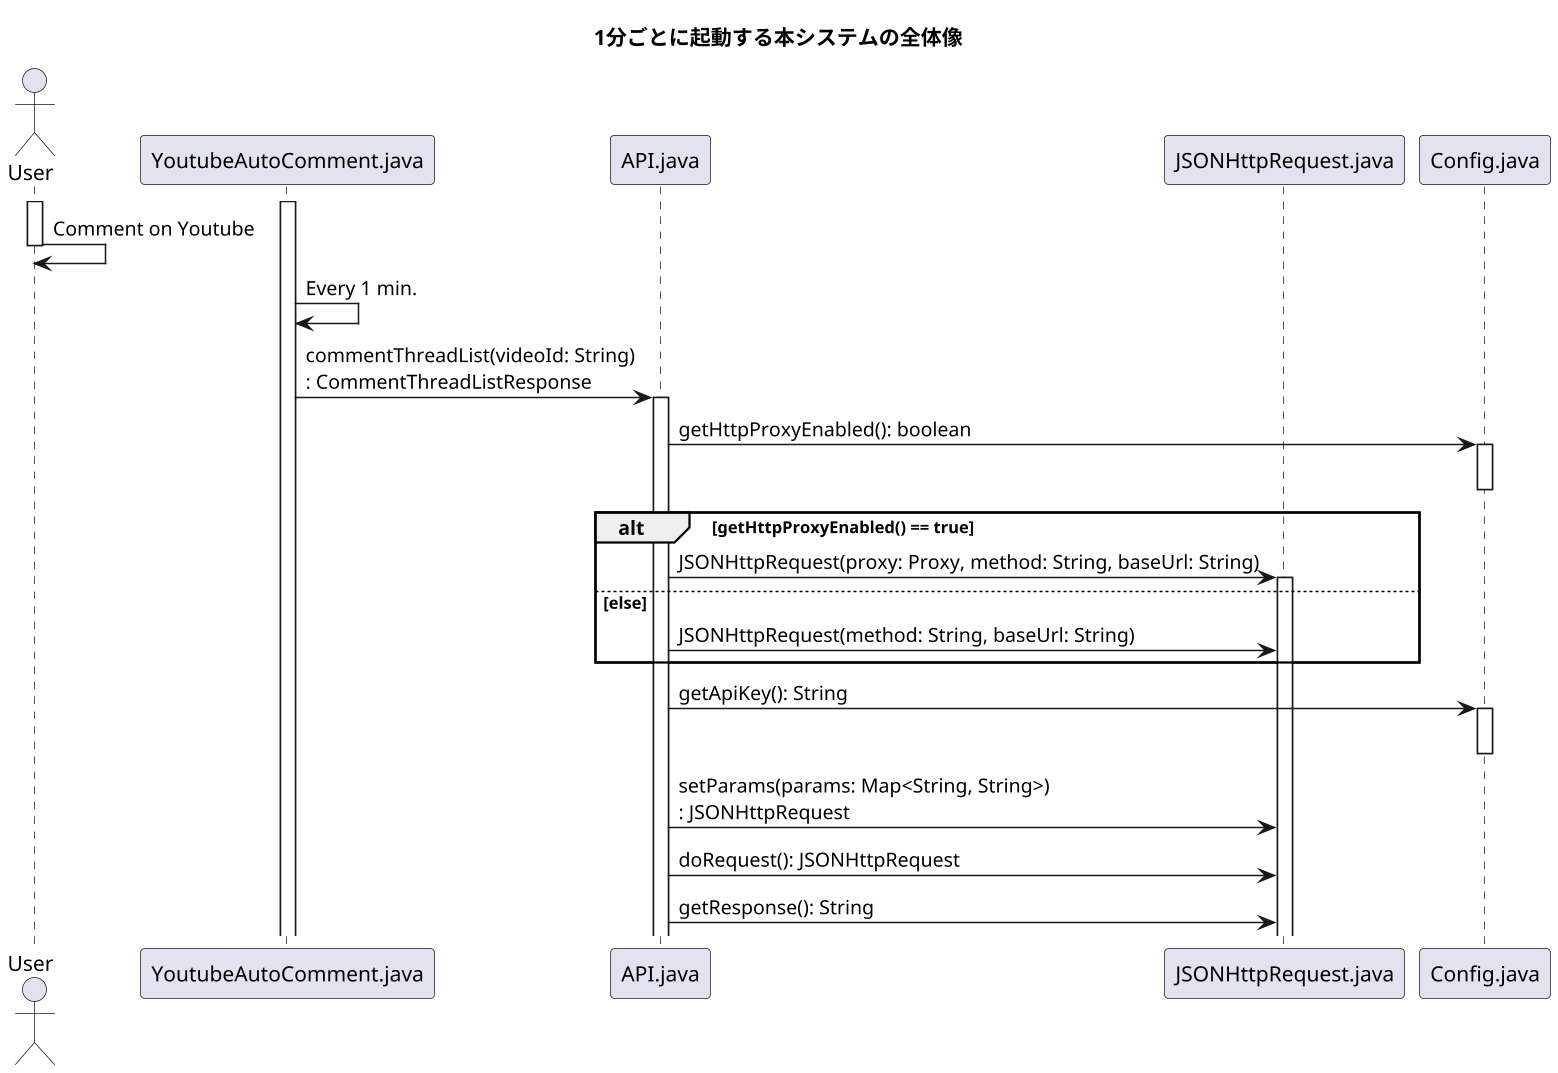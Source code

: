 ' @file      YoutubeAutoComment_ScequenceDiagram_v01.pu
' @brief     高度情報演習2B プロジェクト計画書のシーケンス図の出力用ファイル
' @note      java -jar plantuml.jar -graphvizdot C:\Graphviz\bin\dot.exe -charset UTF-8 .\YoutubeAutoComment_ScequenceDiagram.pu
' @auther    AL18036 Kataoka Nagi
' @date      2020-12-16 10:23:46
' $Version   1.0
' $Revision  1.0
' @par       変更点：全体の草案の新規作成
' @see       https://qiita.com/opengl-8080/items/98c510b8ca060bdd2ea3

''''''''''''''''''''''''''''''''''''''''''''''''''''''''''''''''''''''''''''''''

@startuml out/ScequenceDiagram.png
scale 1.5
skinparam DefaultFontName メイリオ
' 可視性の変更
skinparam classAttributeIconSize 0

''''''''''''''''''''''''''''''''''''''''''''''''''

title
**1分ごとに起動する本システムの全体像**
end title

''''''''''''''''''''''''''''''''''''''''''''''''''''''''''''''''''''''''''''''''

actor User
participant YoutubeAutoComment.java
participant API.java
participant JSONHttpRequest.java
participant Config.java
' 冗長？
' participant HashMap.java
' participant ObjectMapper.java

' participant EmoationAnalyser.java
' participant ReplyGenerator.java

''''''''''''''''''''''''''''''''''''''''''''''''''''''''''''''''''''''''''''''''
activate YoutubeAutoComment.java

activate User
User -> User: Comment on Youtube
deactivate User

''''''''''''''''''''''''''''''''''''''''''''''''''
' activate YoutubeAutoComment.java
YoutubeAutoComment.java -> YoutubeAutoComment.java: Every 1 min.
' deactivate YoutubeAutoComment.java

''''''''''''''''''''''''''''''''''''''''''''''''''

YoutubeAutoComment.java -> API.java: commentThreadList(videoId: String)\n: CommentThreadListResponse
activate API.java

''''''''''''''''''''''''''''''''''''''''''''''''''

API.java -> Config.java: getHttpProxyEnabled(): boolean
activate Config.java
deactivate Config.java

alt getHttpProxyEnabled() == true
  API.java -> JSONHttpRequest.java: JSONHttpRequest(proxy: Proxy, method: String, baseUrl: String)
  activate JSONHttpRequest.java
else else
  API.java -> JSONHttpRequest.java: JSONHttpRequest(method: String, baseUrl: String)
end

''''''''''''''''''''''''''''''''''''''''''''''''''

API.java -> Config.java: getApiKey(): String
activate Config.java
deactivate Config.java

' 冗長？
' API.java -> HashMap.java: put(K: Object, V: Object)
' API.java -> HashMap.java
' API.java -> HashMap.java
' API.java -> HashMap.java
' API.java -> HashMap.java

''''''''''''''''''''''''''''''''''''''''''''''''''

API.java -> JSONHttpRequest.java: setParams(params: Map<String, String>)\n: JSONHttpRequest
API.java -> JSONHttpRequest.java: doRequest(): JSONHttpRequest
API.java -> JSONHttpRequest.java: getResponse(): String

''''''''''''''''''''''''''''''''''''''''''''''''''

@enduml
